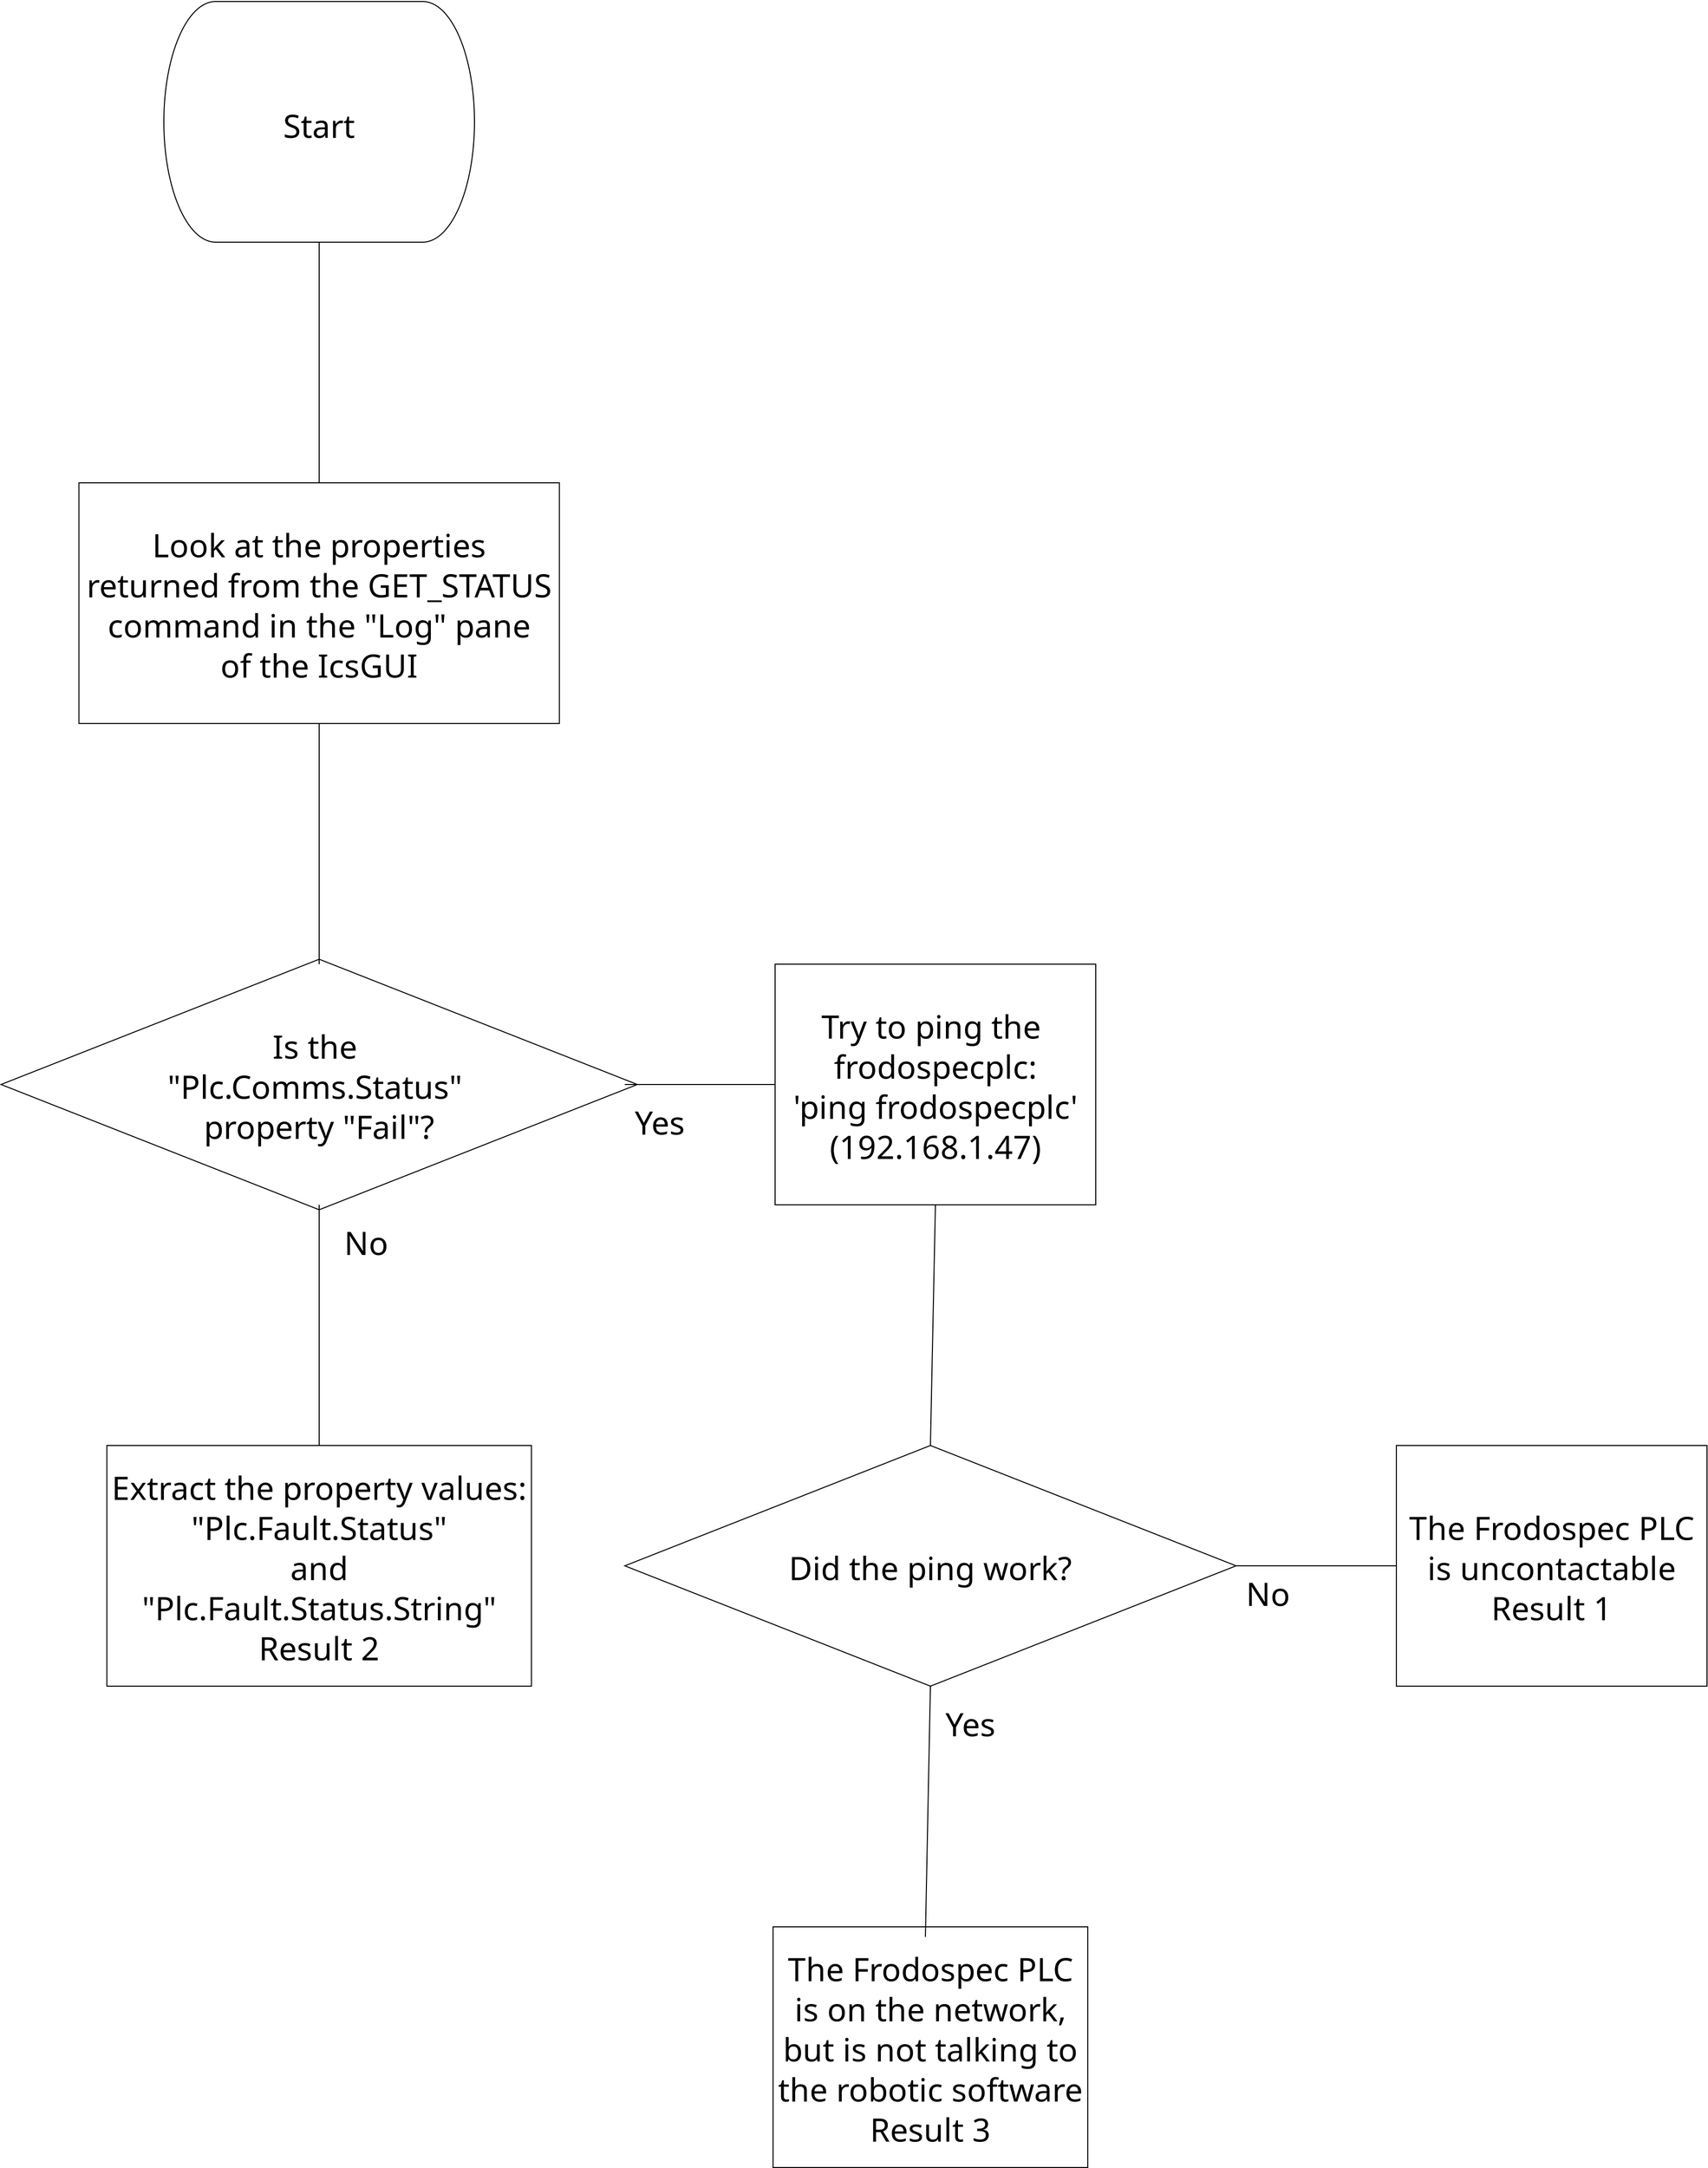 <?xml version="1.0" encoding="UTF-8"?>
<dia:diagram xmlns:dia="http://www.lysator.liu.se/~alla/dia/"><dia:layer name="Background" visible="true"><dia:object type="Flowchart - Terminal" version="0" id="O0"><dia:attribute name="obj_pos"><dia:point val="31,-24"/></dia:attribute><dia:attribute name="obj_bb"><dia:rectangle val="30.95,-24.05;62.05,0.05"/></dia:attribute><dia:attribute name="elem_corner"><dia:point val="31,-24"/></dia:attribute><dia:attribute name="elem_width"><dia:real val="31"/></dia:attribute><dia:attribute name="elem_height"><dia:real val="24"/></dia:attribute><dia:attribute name="show_background"><dia:boolean val="true"/></dia:attribute><dia:attribute name="flip_horizontal"><dia:boolean val="false"/></dia:attribute><dia:attribute name="flip_vertical"><dia:boolean val="false"/></dia:attribute><dia:attribute name="padding"><dia:real val="0.354"/></dia:attribute><dia:attribute name="text"><dia:composite type="text"><dia:attribute name="string"><dia:string>#Start#</dia:string></dia:attribute><dia:attribute name="font"><dia:font family="sans" style="0" name="Courier"/></dia:attribute><dia:attribute name="height"><dia:real val="4"/></dia:attribute><dia:attribute name="pos"><dia:point val="46.5,-11.05"/></dia:attribute><dia:attribute name="color"><dia:color val="#000000"/></dia:attribute><dia:attribute name="alignment"><dia:enum val="1"/></dia:attribute></dia:composite></dia:attribute></dia:object><dia:object type="Flowchart - Box" version="0" id="O1"><dia:attribute name="obj_pos"><dia:point val="22.525,24"/></dia:attribute><dia:attribute name="obj_bb"><dia:rectangle val="22.475,23.95;70.525,48.05"/></dia:attribute><dia:attribute name="elem_corner"><dia:point val="22.525,24"/></dia:attribute><dia:attribute name="elem_width"><dia:real val="47.95"/></dia:attribute><dia:attribute name="elem_height"><dia:real val="24"/></dia:attribute><dia:attribute name="show_background"><dia:boolean val="true"/></dia:attribute><dia:attribute name="padding"><dia:real val="0.5"/></dia:attribute><dia:attribute name="text"><dia:composite type="text"><dia:attribute name="string"><dia:string>#Look at the properties
returned from the GET_STATUS
command in the &quot;Log&quot; pane
of the IcsGUI#</dia:string></dia:attribute><dia:attribute name="font"><dia:font family="sans" style="0" name="Courier"/></dia:attribute><dia:attribute name="height"><dia:real val="4"/></dia:attribute><dia:attribute name="pos"><dia:point val="46.5,30.95"/></dia:attribute><dia:attribute name="color"><dia:color val="#000000"/></dia:attribute><dia:attribute name="alignment"><dia:enum val="1"/></dia:attribute></dia:composite></dia:attribute></dia:object><dia:object type="Flowchart - Diamond" version="0" id="O2"><dia:attribute name="obj_pos"><dia:point val="16,72"/></dia:attribute><dia:attribute name="obj_bb"><dia:rectangle val="15.95,71.95;77.05,96.05"/></dia:attribute><dia:attribute name="elem_corner"><dia:point val="16,72"/></dia:attribute><dia:attribute name="elem_width"><dia:real val="61"/></dia:attribute><dia:attribute name="elem_height"><dia:real val="24"/></dia:attribute><dia:attribute name="show_background"><dia:boolean val="true"/></dia:attribute><dia:attribute name="padding"><dia:real val="0.354"/></dia:attribute><dia:attribute name="text"><dia:composite type="text"><dia:attribute name="string"><dia:string>#Is the 
&quot;Plc.Comms.Status&quot; 
property &quot;Fail&quot;?#</dia:string></dia:attribute><dia:attribute name="font"><dia:font family="sans" style="0" name="Courier"/></dia:attribute><dia:attribute name="height"><dia:real val="4"/></dia:attribute><dia:attribute name="pos"><dia:point val="46.5,80.95"/></dia:attribute><dia:attribute name="color"><dia:color val="#000000"/></dia:attribute><dia:attribute name="alignment"><dia:enum val="1"/></dia:attribute></dia:composite></dia:attribute></dia:object><dia:object type="Standard - Line" version="0" id="O3"><dia:attribute name="obj_pos"><dia:point val="46.5,0"/></dia:attribute><dia:attribute name="obj_bb"><dia:rectangle val="46.45,-0.05;46.55,24.05"/></dia:attribute><dia:attribute name="conn_endpoints"><dia:point val="46.5,0"/><dia:point val="46.5,24"/></dia:attribute><dia:attribute name="numcp"><dia:int val="1"/></dia:attribute><dia:connections><dia:connection handle="0" to="O0" connection="14"/><dia:connection handle="1" to="O1" connection="2"/></dia:connections></dia:object><dia:object type="Standard - Line" version="0" id="O4"><dia:attribute name="obj_pos"><dia:point val="46.5,48"/></dia:attribute><dia:attribute name="obj_bb"><dia:rectangle val="46.45,47.95;46.55,72.05"/></dia:attribute><dia:attribute name="conn_endpoints"><dia:point val="46.5,48"/><dia:point val="46.5,72"/></dia:attribute><dia:attribute name="numcp"><dia:int val="1"/></dia:attribute><dia:connections><dia:connection handle="0" to="O1" connection="13"/><dia:connection handle="1" to="O2" connection="0"/></dia:connections></dia:object><dia:object type="Standard - Text" version="0" id="O5"><dia:attribute name="obj_pos"><dia:point val="78,89"/></dia:attribute><dia:attribute name="obj_bb"><dia:rectangle val="78,85.96;83.09,90.88"/></dia:attribute><dia:attribute name="text"><dia:composite type="text"><dia:attribute name="string"><dia:string>#Yes#</dia:string></dia:attribute><dia:attribute name="font"><dia:font family="sans" style="0" name="Courier"/></dia:attribute><dia:attribute name="height"><dia:real val="4"/></dia:attribute><dia:attribute name="pos"><dia:point val="78,89"/></dia:attribute><dia:attribute name="color"><dia:color val="#000000"/></dia:attribute><dia:attribute name="alignment"><dia:enum val="0"/></dia:attribute></dia:composite></dia:attribute></dia:object><dia:object type="Standard - Text" version="0" id="O6"><dia:attribute name="obj_pos"><dia:point val="49,101"/></dia:attribute><dia:attribute name="obj_bb"><dia:rectangle val="49,97.96;52.79,102.88"/></dia:attribute><dia:attribute name="text"><dia:composite type="text"><dia:attribute name="string"><dia:string>#No#</dia:string></dia:attribute><dia:attribute name="font"><dia:font family="sans" style="0" name="Courier"/></dia:attribute><dia:attribute name="height"><dia:real val="4"/></dia:attribute><dia:attribute name="pos"><dia:point val="49,101"/></dia:attribute><dia:attribute name="color"><dia:color val="#000000"/></dia:attribute><dia:attribute name="alignment"><dia:enum val="0"/></dia:attribute></dia:composite></dia:attribute></dia:object><dia:object type="Flowchart - Box" version="0" id="O7"><dia:attribute name="obj_pos"><dia:point val="154,120"/></dia:attribute><dia:attribute name="obj_bb"><dia:rectangle val="153.95,119.95;185.05,144.05"/></dia:attribute><dia:attribute name="elem_corner"><dia:point val="154,120"/></dia:attribute><dia:attribute name="elem_width"><dia:real val="31"/></dia:attribute><dia:attribute name="elem_height"><dia:real val="24"/></dia:attribute><dia:attribute name="show_background"><dia:boolean val="true"/></dia:attribute><dia:attribute name="padding"><dia:real val="0.5"/></dia:attribute><dia:attribute name="text"><dia:composite type="text"><dia:attribute name="string"><dia:string>#The Frodospec PLC
is uncontactable
Result 1#</dia:string></dia:attribute><dia:attribute name="font"><dia:font family="sans" style="0" name="Courier"/></dia:attribute><dia:attribute name="height"><dia:real val="4"/></dia:attribute><dia:attribute name="pos"><dia:point val="169.5,128.95"/></dia:attribute><dia:attribute name="color"><dia:color val="#000000"/></dia:attribute><dia:attribute name="alignment"><dia:enum val="1"/></dia:attribute></dia:composite></dia:attribute></dia:object><dia:object type="Flowchart - Box" version="0" id="O8"><dia:attribute name="obj_pos"><dia:point val="28.4,120"/></dia:attribute><dia:attribute name="obj_bb"><dia:rectangle val="28.35,119.95;64.65,144.05"/></dia:attribute><dia:attribute name="elem_corner"><dia:point val="28.4,120"/></dia:attribute><dia:attribute name="elem_width"><dia:real val="36.2"/></dia:attribute><dia:attribute name="elem_height"><dia:real val="24"/></dia:attribute><dia:attribute name="show_background"><dia:boolean val="true"/></dia:attribute><dia:attribute name="padding"><dia:real val="0.5"/></dia:attribute><dia:attribute name="text"><dia:composite type="text"><dia:attribute name="string"><dia:string>#Extract the property values:
&quot;Plc.Fault.Status&quot;
and
&quot;Plc.Fault.Status.String&quot;
Result 2#</dia:string></dia:attribute><dia:attribute name="font"><dia:font family="sans" style="0" name="Courier"/></dia:attribute><dia:attribute name="height"><dia:real val="4"/></dia:attribute><dia:attribute name="pos"><dia:point val="46.5,124.95"/></dia:attribute><dia:attribute name="color"><dia:color val="#000000"/></dia:attribute><dia:attribute name="alignment"><dia:enum val="1"/></dia:attribute></dia:composite></dia:attribute></dia:object><dia:object type="Standard - Line" version="0" id="O9"><dia:attribute name="obj_pos"><dia:point val="46.5,96"/></dia:attribute><dia:attribute name="obj_bb"><dia:rectangle val="46.45,95.95;46.55,120.05"/></dia:attribute><dia:attribute name="conn_endpoints"><dia:point val="46.5,96"/><dia:point val="46.5,120"/></dia:attribute><dia:attribute name="numcp"><dia:int val="1"/></dia:attribute><dia:connections><dia:connection handle="0" to="O2" connection="8"/><dia:connection handle="1" to="O8" connection="2"/></dia:connections></dia:object><dia:object type="Flowchart - Box" version="0" id="O10"><dia:attribute name="obj_pos"><dia:point val="92,72"/></dia:attribute><dia:attribute name="obj_bb"><dia:rectangle val="91.95,71.95;124.05,96.05"/></dia:attribute><dia:attribute name="elem_corner"><dia:point val="92,72"/></dia:attribute><dia:attribute name="elem_width"><dia:real val="32"/></dia:attribute><dia:attribute name="elem_height"><dia:real val="24"/></dia:attribute><dia:attribute name="show_background"><dia:boolean val="true"/></dia:attribute><dia:attribute name="padding"><dia:real val="0.5"/></dia:attribute><dia:attribute name="text"><dia:composite type="text"><dia:attribute name="string"><dia:string>#Try to ping the 
frodospecplc:
'ping frodospecplc'
(192.168.1.47)#</dia:string></dia:attribute><dia:attribute name="font"><dia:font family="sans" style="0" name="Courier"/></dia:attribute><dia:attribute name="height"><dia:real val="4"/></dia:attribute><dia:attribute name="pos"><dia:point val="108,78.95"/></dia:attribute><dia:attribute name="color"><dia:color val="#000000"/></dia:attribute><dia:attribute name="alignment"><dia:enum val="1"/></dia:attribute></dia:composite></dia:attribute></dia:object><dia:object type="Flowchart - Diamond" version="0" id="O11"><dia:attribute name="obj_pos"><dia:point val="77,120"/></dia:attribute><dia:attribute name="obj_bb"><dia:rectangle val="76.95,119.95;138.05,144.05"/></dia:attribute><dia:attribute name="elem_corner"><dia:point val="77,120"/></dia:attribute><dia:attribute name="elem_width"><dia:real val="61"/></dia:attribute><dia:attribute name="elem_height"><dia:real val="24"/></dia:attribute><dia:attribute name="show_background"><dia:boolean val="true"/></dia:attribute><dia:attribute name="padding"><dia:real val="0.354"/></dia:attribute><dia:attribute name="text"><dia:composite type="text"><dia:attribute name="string"><dia:string>#Did the ping work?#</dia:string></dia:attribute><dia:attribute name="font"><dia:font family="sans" style="0" name="Courier"/></dia:attribute><dia:attribute name="height"><dia:real val="4"/></dia:attribute><dia:attribute name="pos"><dia:point val="107.5,132.95"/></dia:attribute><dia:attribute name="color"><dia:color val="#000000"/></dia:attribute><dia:attribute name="alignment"><dia:enum val="1"/></dia:attribute></dia:composite></dia:attribute></dia:object><dia:object type="Standard - Line" version="0" id="O12"><dia:attribute name="obj_pos"><dia:point val="77,84"/></dia:attribute><dia:attribute name="obj_bb"><dia:rectangle val="76.95,83.95;92.05,84.05"/></dia:attribute><dia:attribute name="conn_endpoints"><dia:point val="77,84"/><dia:point val="92,84"/></dia:attribute><dia:attribute name="numcp"><dia:int val="1"/></dia:attribute><dia:connections><dia:connection handle="0" to="O2" connection="4"/><dia:connection handle="1" to="O10" connection="7"/></dia:connections></dia:object><dia:object type="Standard - Line" version="0" id="O13"><dia:attribute name="obj_pos"><dia:point val="108,96"/></dia:attribute><dia:attribute name="obj_bb"><dia:rectangle val="107.449,95.949;108.051,120.051"/></dia:attribute><dia:attribute name="conn_endpoints"><dia:point val="108,96"/><dia:point val="107.5,120"/></dia:attribute><dia:attribute name="numcp"><dia:int val="1"/></dia:attribute><dia:connections><dia:connection handle="0" to="O10" connection="13"/><dia:connection handle="1" to="O11" connection="0"/></dia:connections></dia:object><dia:object type="Standard - Line" version="0" id="O14"><dia:attribute name="obj_pos"><dia:point val="138,132"/></dia:attribute><dia:attribute name="obj_bb"><dia:rectangle val="137.95,131.95;154.05,132.05"/></dia:attribute><dia:attribute name="conn_endpoints"><dia:point val="138,132"/><dia:point val="154,132"/></dia:attribute><dia:attribute name="numcp"><dia:int val="1"/></dia:attribute><dia:connections><dia:connection handle="0" to="O11" connection="4"/><dia:connection handle="1" to="O7" connection="7"/></dia:connections></dia:object><dia:object type="Standard - Text" version="0" id="O15"><dia:attribute name="obj_pos"><dia:point val="139,136"/></dia:attribute><dia:attribute name="obj_bb"><dia:rectangle val="138.91,132.96;142.7,137.88"/></dia:attribute><dia:attribute name="text"><dia:composite type="text"><dia:attribute name="string"><dia:string>#No#</dia:string></dia:attribute><dia:attribute name="font"><dia:font family="sans" style="0" name="Courier"/></dia:attribute><dia:attribute name="height"><dia:real val="4"/></dia:attribute><dia:attribute name="pos"><dia:point val="139,136"/></dia:attribute><dia:attribute name="color"><dia:color val="#000000"/></dia:attribute><dia:attribute name="alignment"><dia:enum val="0"/></dia:attribute></dia:composite></dia:attribute></dia:object><dia:object type="Standard - Text" version="0" id="O16"><dia:attribute name="obj_pos"><dia:point val="109,149"/></dia:attribute><dia:attribute name="obj_bb"><dia:rectangle val="109,145.96;114.09,150.88"/></dia:attribute><dia:attribute name="text"><dia:composite type="text"><dia:attribute name="string"><dia:string>#Yes#</dia:string></dia:attribute><dia:attribute name="font"><dia:font family="sans" style="0" name="Courier"/></dia:attribute><dia:attribute name="height"><dia:real val="4"/></dia:attribute><dia:attribute name="pos"><dia:point val="109,149"/></dia:attribute><dia:attribute name="color"><dia:color val="#000000"/></dia:attribute><dia:attribute name="alignment"><dia:enum val="0"/></dia:attribute></dia:composite></dia:attribute></dia:object><dia:object type="Flowchart - Box" version="0" id="O17"><dia:attribute name="obj_pos"><dia:point val="92,168"/></dia:attribute><dia:attribute name="obj_bb"><dia:rectangle val="91.95,167.95;123.05,192.05"/></dia:attribute><dia:attribute name="elem_corner"><dia:point val="92,168"/></dia:attribute><dia:attribute name="elem_width"><dia:real val="31"/></dia:attribute><dia:attribute name="elem_height"><dia:real val="24"/></dia:attribute><dia:attribute name="show_background"><dia:boolean val="true"/></dia:attribute><dia:attribute name="padding"><dia:real val="0.5"/></dia:attribute><dia:attribute name="text"><dia:composite type="text"><dia:attribute name="string"><dia:string>#The Frodospec PLC
is on the network,
but is not talking to
the robotic software
Result 3#</dia:string></dia:attribute><dia:attribute name="font"><dia:font family="sans" style="0" name="Courier"/></dia:attribute><dia:attribute name="height"><dia:real val="4"/></dia:attribute><dia:attribute name="pos"><dia:point val="107.5,172.95"/></dia:attribute><dia:attribute name="color"><dia:color val="#000000"/></dia:attribute><dia:attribute name="alignment"><dia:enum val="1"/></dia:attribute></dia:composite></dia:attribute></dia:object><dia:object type="Standard - Line" version="0" id="O18"><dia:attribute name="obj_pos"><dia:point val="107.5,144"/></dia:attribute><dia:attribute name="obj_bb"><dia:rectangle val="106.949,143.949;107.551,169.051"/></dia:attribute><dia:attribute name="conn_endpoints"><dia:point val="107.5,144"/><dia:point val="107,169"/></dia:attribute><dia:attribute name="numcp"><dia:int val="1"/></dia:attribute><dia:connections><dia:connection handle="0" to="O11" connection="8"/></dia:connections></dia:object></dia:layer></dia:diagram>
